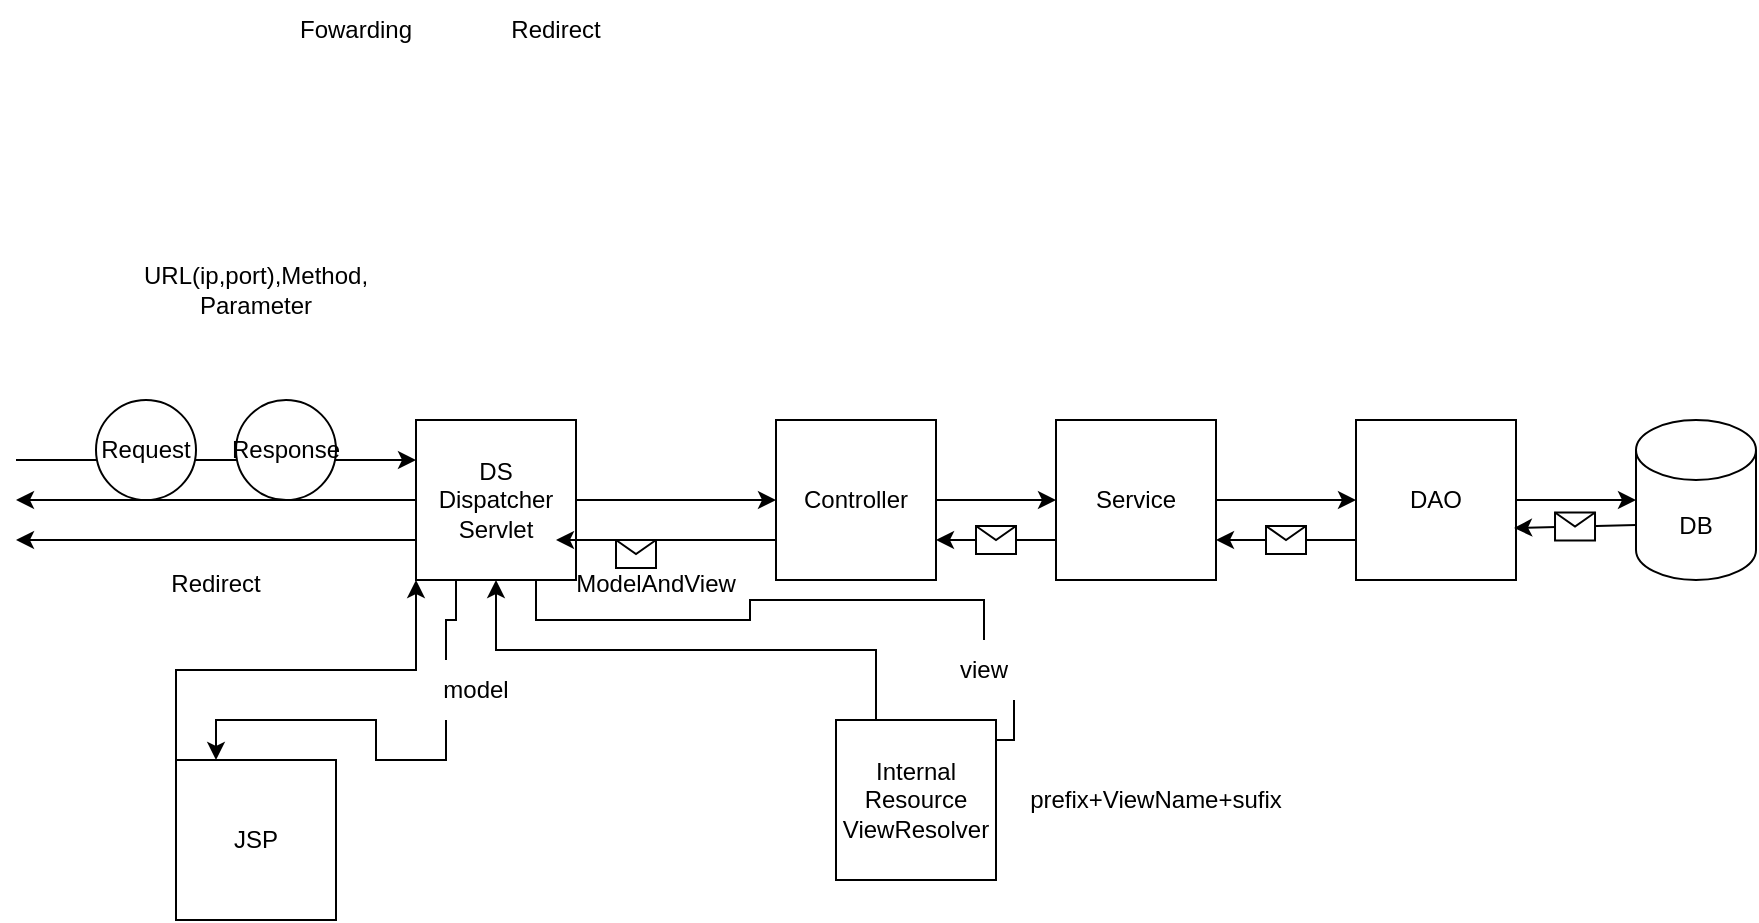 <mxfile version="20.8.17" type="github">
  <diagram name="페이지-1" id="JeLeqDXDV6BQjc2NN4RH">
    <mxGraphModel dx="1262" dy="737" grid="1" gridSize="10" guides="1" tooltips="1" connect="1" arrows="1" fold="1" page="1" pageScale="1" pageWidth="827" pageHeight="1169" math="0" shadow="0">
      <root>
        <mxCell id="0" />
        <mxCell id="1" parent="0" />
        <mxCell id="7Ni8dyz0HGYUbt5gnj2a-1" value="DB" style="shape=cylinder3;whiteSpace=wrap;html=1;boundedLbl=1;backgroundOutline=1;size=15;" vertex="1" parent="1">
          <mxGeometry x="740" y="240" width="60" height="80" as="geometry" />
        </mxCell>
        <mxCell id="7Ni8dyz0HGYUbt5gnj2a-12" value="" style="edgeStyle=orthogonalEdgeStyle;rounded=0;orthogonalLoop=1;jettySize=auto;html=1;" edge="1" parent="1" source="7Ni8dyz0HGYUbt5gnj2a-2" target="7Ni8dyz0HGYUbt5gnj2a-1">
          <mxGeometry relative="1" as="geometry" />
        </mxCell>
        <mxCell id="7Ni8dyz0HGYUbt5gnj2a-2" value="DAO" style="whiteSpace=wrap;html=1;aspect=fixed;" vertex="1" parent="1">
          <mxGeometry x="600" y="240" width="80" height="80" as="geometry" />
        </mxCell>
        <mxCell id="7Ni8dyz0HGYUbt5gnj2a-11" value="" style="edgeStyle=orthogonalEdgeStyle;rounded=0;orthogonalLoop=1;jettySize=auto;html=1;" edge="1" parent="1" source="7Ni8dyz0HGYUbt5gnj2a-3" target="7Ni8dyz0HGYUbt5gnj2a-2">
          <mxGeometry relative="1" as="geometry" />
        </mxCell>
        <mxCell id="7Ni8dyz0HGYUbt5gnj2a-3" value="Service" style="whiteSpace=wrap;html=1;aspect=fixed;" vertex="1" parent="1">
          <mxGeometry x="450" y="240" width="80" height="80" as="geometry" />
        </mxCell>
        <mxCell id="7Ni8dyz0HGYUbt5gnj2a-10" value="" style="edgeStyle=orthogonalEdgeStyle;rounded=0;orthogonalLoop=1;jettySize=auto;html=1;" edge="1" parent="1" source="7Ni8dyz0HGYUbt5gnj2a-4" target="7Ni8dyz0HGYUbt5gnj2a-3">
          <mxGeometry relative="1" as="geometry" />
        </mxCell>
        <mxCell id="7Ni8dyz0HGYUbt5gnj2a-4" value="Controller" style="whiteSpace=wrap;html=1;aspect=fixed;" vertex="1" parent="1">
          <mxGeometry x="310" y="240" width="80" height="80" as="geometry" />
        </mxCell>
        <mxCell id="7Ni8dyz0HGYUbt5gnj2a-9" value="" style="edgeStyle=orthogonalEdgeStyle;rounded=0;orthogonalLoop=1;jettySize=auto;html=1;" edge="1" parent="1" source="7Ni8dyz0HGYUbt5gnj2a-5" target="7Ni8dyz0HGYUbt5gnj2a-4">
          <mxGeometry relative="1" as="geometry" />
        </mxCell>
        <mxCell id="7Ni8dyz0HGYUbt5gnj2a-25" style="edgeStyle=orthogonalEdgeStyle;rounded=0;orthogonalLoop=1;jettySize=auto;html=1;exitX=0.75;exitY=1;exitDx=0;exitDy=0;startArrow=none;" edge="1" parent="1" source="7Ni8dyz0HGYUbt5gnj2a-26" target="7Ni8dyz0HGYUbt5gnj2a-7">
          <mxGeometry relative="1" as="geometry" />
        </mxCell>
        <mxCell id="7Ni8dyz0HGYUbt5gnj2a-29" style="edgeStyle=orthogonalEdgeStyle;rounded=0;orthogonalLoop=1;jettySize=auto;html=1;exitX=0.25;exitY=1;exitDx=0;exitDy=0;entryX=0.25;entryY=0;entryDx=0;entryDy=0;startArrow=none;" edge="1" parent="1" source="7Ni8dyz0HGYUbt5gnj2a-31" target="7Ni8dyz0HGYUbt5gnj2a-6">
          <mxGeometry relative="1" as="geometry" />
        </mxCell>
        <mxCell id="7Ni8dyz0HGYUbt5gnj2a-5" value="DS&lt;br&gt;Dispatcher&lt;br&gt;Servlet" style="whiteSpace=wrap;html=1;aspect=fixed;" vertex="1" parent="1">
          <mxGeometry x="130" y="240" width="80" height="80" as="geometry" />
        </mxCell>
        <mxCell id="7Ni8dyz0HGYUbt5gnj2a-30" style="edgeStyle=orthogonalEdgeStyle;rounded=0;orthogonalLoop=1;jettySize=auto;html=1;exitX=0;exitY=0;exitDx=0;exitDy=0;entryX=0;entryY=1;entryDx=0;entryDy=0;" edge="1" parent="1" source="7Ni8dyz0HGYUbt5gnj2a-6" target="7Ni8dyz0HGYUbt5gnj2a-5">
          <mxGeometry relative="1" as="geometry" />
        </mxCell>
        <mxCell id="7Ni8dyz0HGYUbt5gnj2a-6" value="JSP" style="whiteSpace=wrap;html=1;aspect=fixed;" vertex="1" parent="1">
          <mxGeometry x="10" y="410" width="80" height="80" as="geometry" />
        </mxCell>
        <mxCell id="7Ni8dyz0HGYUbt5gnj2a-28" style="edgeStyle=orthogonalEdgeStyle;rounded=0;orthogonalLoop=1;jettySize=auto;html=1;exitX=0.25;exitY=0;exitDx=0;exitDy=0;entryX=0.5;entryY=1;entryDx=0;entryDy=0;" edge="1" parent="1" source="7Ni8dyz0HGYUbt5gnj2a-7" target="7Ni8dyz0HGYUbt5gnj2a-5">
          <mxGeometry relative="1" as="geometry" />
        </mxCell>
        <mxCell id="7Ni8dyz0HGYUbt5gnj2a-7" value="Internal&lt;br&gt;Resource&lt;br&gt;ViewResolver" style="whiteSpace=wrap;html=1;aspect=fixed;" vertex="1" parent="1">
          <mxGeometry x="340" y="390" width="80" height="80" as="geometry" />
        </mxCell>
        <mxCell id="7Ni8dyz0HGYUbt5gnj2a-13" value="" style="endArrow=classic;html=1;rounded=0;exitX=0;exitY=0.75;exitDx=0;exitDy=0;entryX=1;entryY=0.75;entryDx=0;entryDy=0;" edge="1" parent="1" source="7Ni8dyz0HGYUbt5gnj2a-2" target="7Ni8dyz0HGYUbt5gnj2a-3">
          <mxGeometry relative="1" as="geometry">
            <mxPoint x="360" y="359" as="sourcePoint" />
            <mxPoint x="440" y="359" as="targetPoint" />
          </mxGeometry>
        </mxCell>
        <mxCell id="7Ni8dyz0HGYUbt5gnj2a-14" value="" style="shape=message;html=1;outlineConnect=0;" vertex="1" parent="7Ni8dyz0HGYUbt5gnj2a-13">
          <mxGeometry width="20" height="14" relative="1" as="geometry">
            <mxPoint x="-10" y="-7" as="offset" />
          </mxGeometry>
        </mxCell>
        <mxCell id="7Ni8dyz0HGYUbt5gnj2a-15" value="" style="endArrow=classic;html=1;rounded=0;exitX=0;exitY=0.75;exitDx=0;exitDy=0;entryX=0.875;entryY=0.75;entryDx=0;entryDy=0;entryPerimeter=0;" edge="1" parent="1" source="7Ni8dyz0HGYUbt5gnj2a-4" target="7Ni8dyz0HGYUbt5gnj2a-5">
          <mxGeometry relative="1" as="geometry">
            <mxPoint x="240" y="300" as="sourcePoint" />
            <mxPoint x="340" y="300" as="targetPoint" />
          </mxGeometry>
        </mxCell>
        <mxCell id="7Ni8dyz0HGYUbt5gnj2a-16" value="" style="shape=message;html=1;outlineConnect=0;" vertex="1" parent="7Ni8dyz0HGYUbt5gnj2a-15">
          <mxGeometry width="20" height="14" relative="1" as="geometry">
            <mxPoint x="-25" as="offset" />
          </mxGeometry>
        </mxCell>
        <mxCell id="7Ni8dyz0HGYUbt5gnj2a-17" value="" style="endArrow=classic;html=1;rounded=0;exitX=0;exitY=0.75;exitDx=0;exitDy=0;entryX=1;entryY=0.75;entryDx=0;entryDy=0;" edge="1" parent="1" source="7Ni8dyz0HGYUbt5gnj2a-3" target="7Ni8dyz0HGYUbt5gnj2a-4">
          <mxGeometry relative="1" as="geometry">
            <mxPoint x="290" y="360" as="sourcePoint" />
            <mxPoint x="390" y="360" as="targetPoint" />
          </mxGeometry>
        </mxCell>
        <mxCell id="7Ni8dyz0HGYUbt5gnj2a-18" value="" style="shape=message;html=1;outlineConnect=0;" vertex="1" parent="7Ni8dyz0HGYUbt5gnj2a-17">
          <mxGeometry width="20" height="14" relative="1" as="geometry">
            <mxPoint x="-10" y="-7" as="offset" />
          </mxGeometry>
        </mxCell>
        <mxCell id="7Ni8dyz0HGYUbt5gnj2a-20" value="" style="endArrow=classic;html=1;rounded=0;exitX=0;exitY=0;exitDx=0;exitDy=52.5;exitPerimeter=0;entryX=0.988;entryY=0.675;entryDx=0;entryDy=0;entryPerimeter=0;" edge="1" parent="1" source="7Ni8dyz0HGYUbt5gnj2a-1" target="7Ni8dyz0HGYUbt5gnj2a-2">
          <mxGeometry relative="1" as="geometry">
            <mxPoint x="570" y="350" as="sourcePoint" />
            <mxPoint x="670" y="350" as="targetPoint" />
          </mxGeometry>
        </mxCell>
        <mxCell id="7Ni8dyz0HGYUbt5gnj2a-21" value="" style="shape=message;html=1;outlineConnect=0;" vertex="1" parent="7Ni8dyz0HGYUbt5gnj2a-20">
          <mxGeometry width="20" height="14" relative="1" as="geometry">
            <mxPoint x="-10" y="-7" as="offset" />
          </mxGeometry>
        </mxCell>
        <mxCell id="7Ni8dyz0HGYUbt5gnj2a-22" value="ModelAndView&lt;br&gt;" style="text;html=1;strokeColor=none;fillColor=none;align=center;verticalAlign=middle;whiteSpace=wrap;rounded=0;" vertex="1" parent="1">
          <mxGeometry x="220" y="307" width="60" height="30" as="geometry" />
        </mxCell>
        <mxCell id="7Ni8dyz0HGYUbt5gnj2a-27" value="prefix+ViewName+sufix" style="text;html=1;strokeColor=none;fillColor=none;align=center;verticalAlign=middle;whiteSpace=wrap;rounded=0;" vertex="1" parent="1">
          <mxGeometry x="470" y="415" width="60" height="30" as="geometry" />
        </mxCell>
        <mxCell id="7Ni8dyz0HGYUbt5gnj2a-32" value="" style="edgeStyle=orthogonalEdgeStyle;rounded=0;orthogonalLoop=1;jettySize=auto;html=1;exitX=0.25;exitY=1;exitDx=0;exitDy=0;entryX=0.25;entryY=0;entryDx=0;entryDy=0;endArrow=none;" edge="1" parent="1" source="7Ni8dyz0HGYUbt5gnj2a-5" target="7Ni8dyz0HGYUbt5gnj2a-31">
          <mxGeometry relative="1" as="geometry">
            <mxPoint x="30" y="320" as="sourcePoint" />
            <mxPoint x="30" y="400" as="targetPoint" />
          </mxGeometry>
        </mxCell>
        <mxCell id="7Ni8dyz0HGYUbt5gnj2a-31" value="model" style="text;html=1;strokeColor=none;fillColor=none;align=center;verticalAlign=middle;whiteSpace=wrap;rounded=0;" vertex="1" parent="1">
          <mxGeometry x="130" y="360" width="60" height="30" as="geometry" />
        </mxCell>
        <mxCell id="7Ni8dyz0HGYUbt5gnj2a-33" value="" style="edgeStyle=orthogonalEdgeStyle;rounded=0;orthogonalLoop=1;jettySize=auto;html=1;exitX=0.75;exitY=1;exitDx=0;exitDy=0;endArrow=none;" edge="1" parent="1" source="7Ni8dyz0HGYUbt5gnj2a-5" target="7Ni8dyz0HGYUbt5gnj2a-26">
          <mxGeometry relative="1" as="geometry">
            <mxPoint x="70" y="320" as="sourcePoint" />
            <mxPoint x="160" y="400" as="targetPoint" />
          </mxGeometry>
        </mxCell>
        <mxCell id="7Ni8dyz0HGYUbt5gnj2a-26" value="view" style="text;html=1;strokeColor=none;fillColor=none;align=center;verticalAlign=middle;whiteSpace=wrap;rounded=0;" vertex="1" parent="1">
          <mxGeometry x="384" y="350" width="60" height="30" as="geometry" />
        </mxCell>
        <mxCell id="7Ni8dyz0HGYUbt5gnj2a-37" value="" style="endArrow=classic;html=1;rounded=0;exitX=0;exitY=0.5;exitDx=0;exitDy=0;" edge="1" parent="1" source="7Ni8dyz0HGYUbt5gnj2a-5">
          <mxGeometry width="50" height="50" relative="1" as="geometry">
            <mxPoint x="10" y="360" as="sourcePoint" />
            <mxPoint x="-70" y="280" as="targetPoint" />
          </mxGeometry>
        </mxCell>
        <mxCell id="7Ni8dyz0HGYUbt5gnj2a-38" value="" style="endArrow=classic;html=1;rounded=0;entryX=0;entryY=0.25;entryDx=0;entryDy=0;" edge="1" parent="1" target="7Ni8dyz0HGYUbt5gnj2a-5">
          <mxGeometry width="50" height="50" relative="1" as="geometry">
            <mxPoint x="-70" y="260" as="sourcePoint" />
            <mxPoint x="110" y="270" as="targetPoint" />
          </mxGeometry>
        </mxCell>
        <mxCell id="7Ni8dyz0HGYUbt5gnj2a-39" value="URL(ip,port),Method, Parameter" style="text;html=1;strokeColor=none;fillColor=none;align=center;verticalAlign=middle;whiteSpace=wrap;rounded=0;" vertex="1" parent="1">
          <mxGeometry x="20" y="160" width="60" height="30" as="geometry" />
        </mxCell>
        <mxCell id="7Ni8dyz0HGYUbt5gnj2a-40" value="Request" style="ellipse;whiteSpace=wrap;html=1;aspect=fixed;" vertex="1" parent="1">
          <mxGeometry x="-30" y="230" width="50" height="50" as="geometry" />
        </mxCell>
        <mxCell id="7Ni8dyz0HGYUbt5gnj2a-41" value="Response" style="ellipse;whiteSpace=wrap;html=1;aspect=fixed;" vertex="1" parent="1">
          <mxGeometry x="40" y="230" width="50" height="50" as="geometry" />
        </mxCell>
        <mxCell id="7Ni8dyz0HGYUbt5gnj2a-43" value="Fowarding" style="text;html=1;strokeColor=none;fillColor=none;align=center;verticalAlign=middle;whiteSpace=wrap;rounded=0;" vertex="1" parent="1">
          <mxGeometry x="70" y="30" width="60" height="30" as="geometry" />
        </mxCell>
        <mxCell id="7Ni8dyz0HGYUbt5gnj2a-44" value="Redirect" style="text;html=1;strokeColor=none;fillColor=none;align=center;verticalAlign=middle;whiteSpace=wrap;rounded=0;" vertex="1" parent="1">
          <mxGeometry y="307" width="60" height="30" as="geometry" />
        </mxCell>
        <mxCell id="7Ni8dyz0HGYUbt5gnj2a-45" value="" style="endArrow=classic;html=1;rounded=0;exitX=0;exitY=0.75;exitDx=0;exitDy=0;" edge="1" parent="1" source="7Ni8dyz0HGYUbt5gnj2a-5">
          <mxGeometry width="50" height="50" relative="1" as="geometry">
            <mxPoint x="-50" y="390" as="sourcePoint" />
            <mxPoint x="-70" y="300" as="targetPoint" />
          </mxGeometry>
        </mxCell>
        <mxCell id="7Ni8dyz0HGYUbt5gnj2a-46" value="Redirect" style="text;html=1;strokeColor=none;fillColor=none;align=center;verticalAlign=middle;whiteSpace=wrap;rounded=0;" vertex="1" parent="1">
          <mxGeometry x="170" y="30" width="60" height="30" as="geometry" />
        </mxCell>
      </root>
    </mxGraphModel>
  </diagram>
</mxfile>
